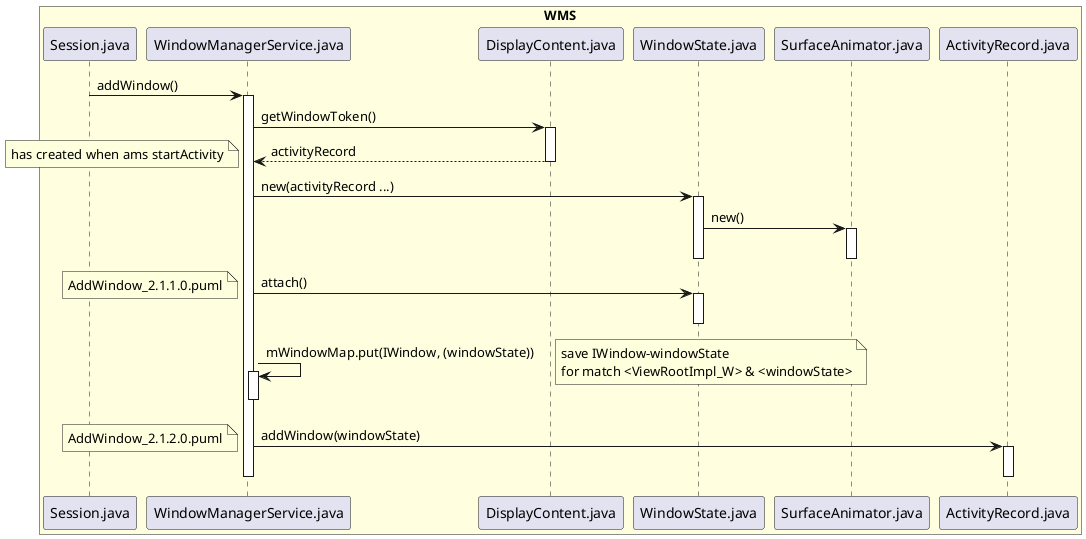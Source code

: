 @startuml

box "WMS" #LightYellow
participant Session.java
participant WindowManagerService.java
participant DisplayContent.java
participant WindowState.java
participant SurfaceAnimator.java
participant ActivityRecord.java
end box

Session.java -> WindowManagerService.java: addWindow()
activate WindowManagerService.java

WindowManagerService.java -> DisplayContent.java: getWindowToken()
activate DisplayContent.java
DisplayContent.java --> WindowManagerService.java: activityRecord
deactivate DisplayContent.java
note left: has created when ams startActivity
WindowManagerService.java -> WindowState.java: new(activityRecord ...)
activate WindowState.java
WindowState.java -> SurfaceAnimator.java: new()
activate SurfaceAnimator.java
deactivate SurfaceAnimator.java


deactivate WindowState.java

WindowManagerService.java -> WindowState.java: attach()
activate WindowState.java
deactivate WindowState.java
note left:AddWindow_2.1.1.0.puml

WindowManagerService.java -> WindowManagerService.java: mWindowMap.put(IWindow, (windowState))
activate WindowManagerService.java
deactivate WindowManagerService.java
note right
save IWindow-windowState
for match <ViewRootImpl_W> & <windowState>
end note


WindowManagerService.java -> ActivityRecord.java: addWindow(windowState)
activate ActivityRecord.java
deactivate ActivityRecord.java
deactivate WindowManagerService.java
note left:AddWindow_2.1.2.0.puml



@enduml